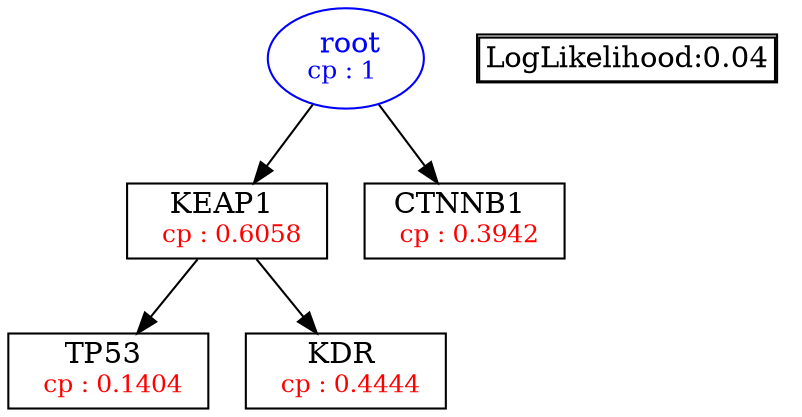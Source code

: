 digraph tree {
    "root" [label=<<font color='Blue'> root</font><br/><font color='Blue' POINT-SIZE='12'>cp : 1 </font>>, shape=oval, color=Blue];
    "S2" [label =<KEAP1 <br/> <font color='Red' POINT-SIZE='12'> cp : 0.6058 </font>>, shape=box];
    "S1" [label =<TP53 <br/> <font color='Red' POINT-SIZE='12'> cp : 0.1404 </font>>, shape=box];
    "S4" [label =<KDR <br/> <font color='Red' POINT-SIZE='12'> cp : 0.4444 </font>>, shape=box];
    "S3" [label =<CTNNB1 <br/> <font color='Red' POINT-SIZE='12'> cp : 0.3942 </font>>, shape=box];
    "root" -> "S2";
    "root" -> "S3";
    "S2" -> "S1";
    "S2" -> "S4";

    node[shape=plaintext]
    fontsize="10"
    struct1 [label=
    <<TABLE BORDER="1" CELLBORDER="1" CELLSPACING="0" >
    <TR><TD ALIGN="LEFT">LogLikelihood:0.04</TD></TR>
    </TABLE>>];

}
